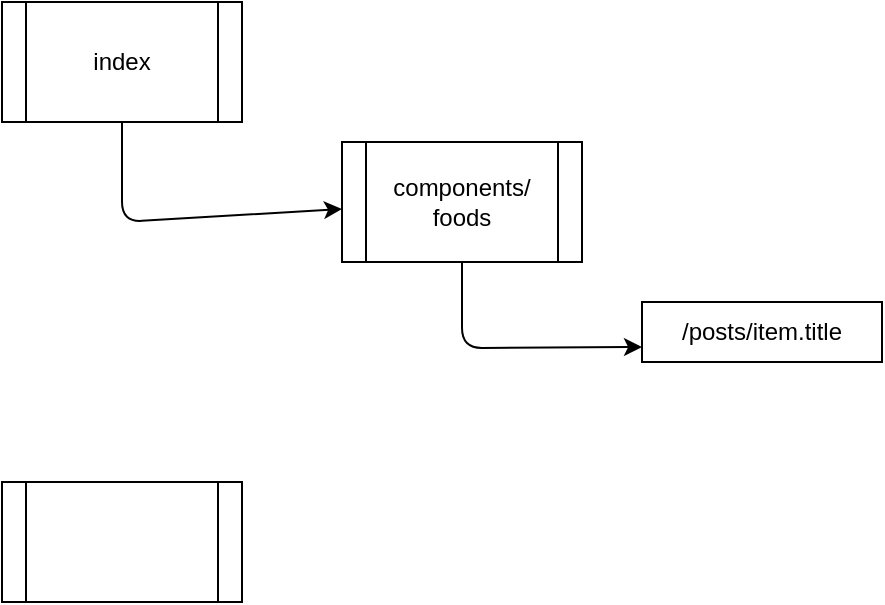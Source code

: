 <mxfile>
    <diagram id="U_GwqO8gg_iCleMcK5_6" name="Page-1">
        <mxGraphModel dx="693" dy="457" grid="1" gridSize="10" guides="1" tooltips="1" connect="1" arrows="1" fold="1" page="1" pageScale="1" pageWidth="850" pageHeight="1100" math="0" shadow="0">
            <root>
                <mxCell id="0"/>
                <mxCell id="1" parent="0"/>
                <mxCell id="4" style="edgeStyle=none;html=1;exitX=0.5;exitY=1;exitDx=0;exitDy=0;" edge="1" parent="1" source="2" target="3">
                    <mxGeometry relative="1" as="geometry">
                        <Array as="points">
                            <mxPoint x="110" y="200"/>
                        </Array>
                    </mxGeometry>
                </mxCell>
                <mxCell id="2" value="index" style="shape=process;whiteSpace=wrap;html=1;backgroundOutline=1;" vertex="1" parent="1">
                    <mxGeometry x="50" y="90" width="120" height="60" as="geometry"/>
                </mxCell>
                <mxCell id="8" style="edgeStyle=none;html=1;exitX=0.5;exitY=1;exitDx=0;exitDy=0;entryX=0;entryY=0.75;entryDx=0;entryDy=0;" edge="1" parent="1" source="3" target="6">
                    <mxGeometry relative="1" as="geometry">
                        <Array as="points">
                            <mxPoint x="280" y="263"/>
                        </Array>
                    </mxGeometry>
                </mxCell>
                <mxCell id="3" value="components/&lt;br&gt;foods" style="shape=process;whiteSpace=wrap;html=1;backgroundOutline=1;" vertex="1" parent="1">
                    <mxGeometry x="220" y="160" width="120" height="60" as="geometry"/>
                </mxCell>
                <mxCell id="6" value="/posts/item.title" style="rounded=0;whiteSpace=wrap;html=1;" vertex="1" parent="1">
                    <mxGeometry x="370" y="240" width="120" height="30" as="geometry"/>
                </mxCell>
                <mxCell id="9" value="" style="shape=process;whiteSpace=wrap;html=1;backgroundOutline=1;" vertex="1" parent="1">
                    <mxGeometry x="50" y="330" width="120" height="60" as="geometry"/>
                </mxCell>
            </root>
        </mxGraphModel>
    </diagram>
</mxfile>
